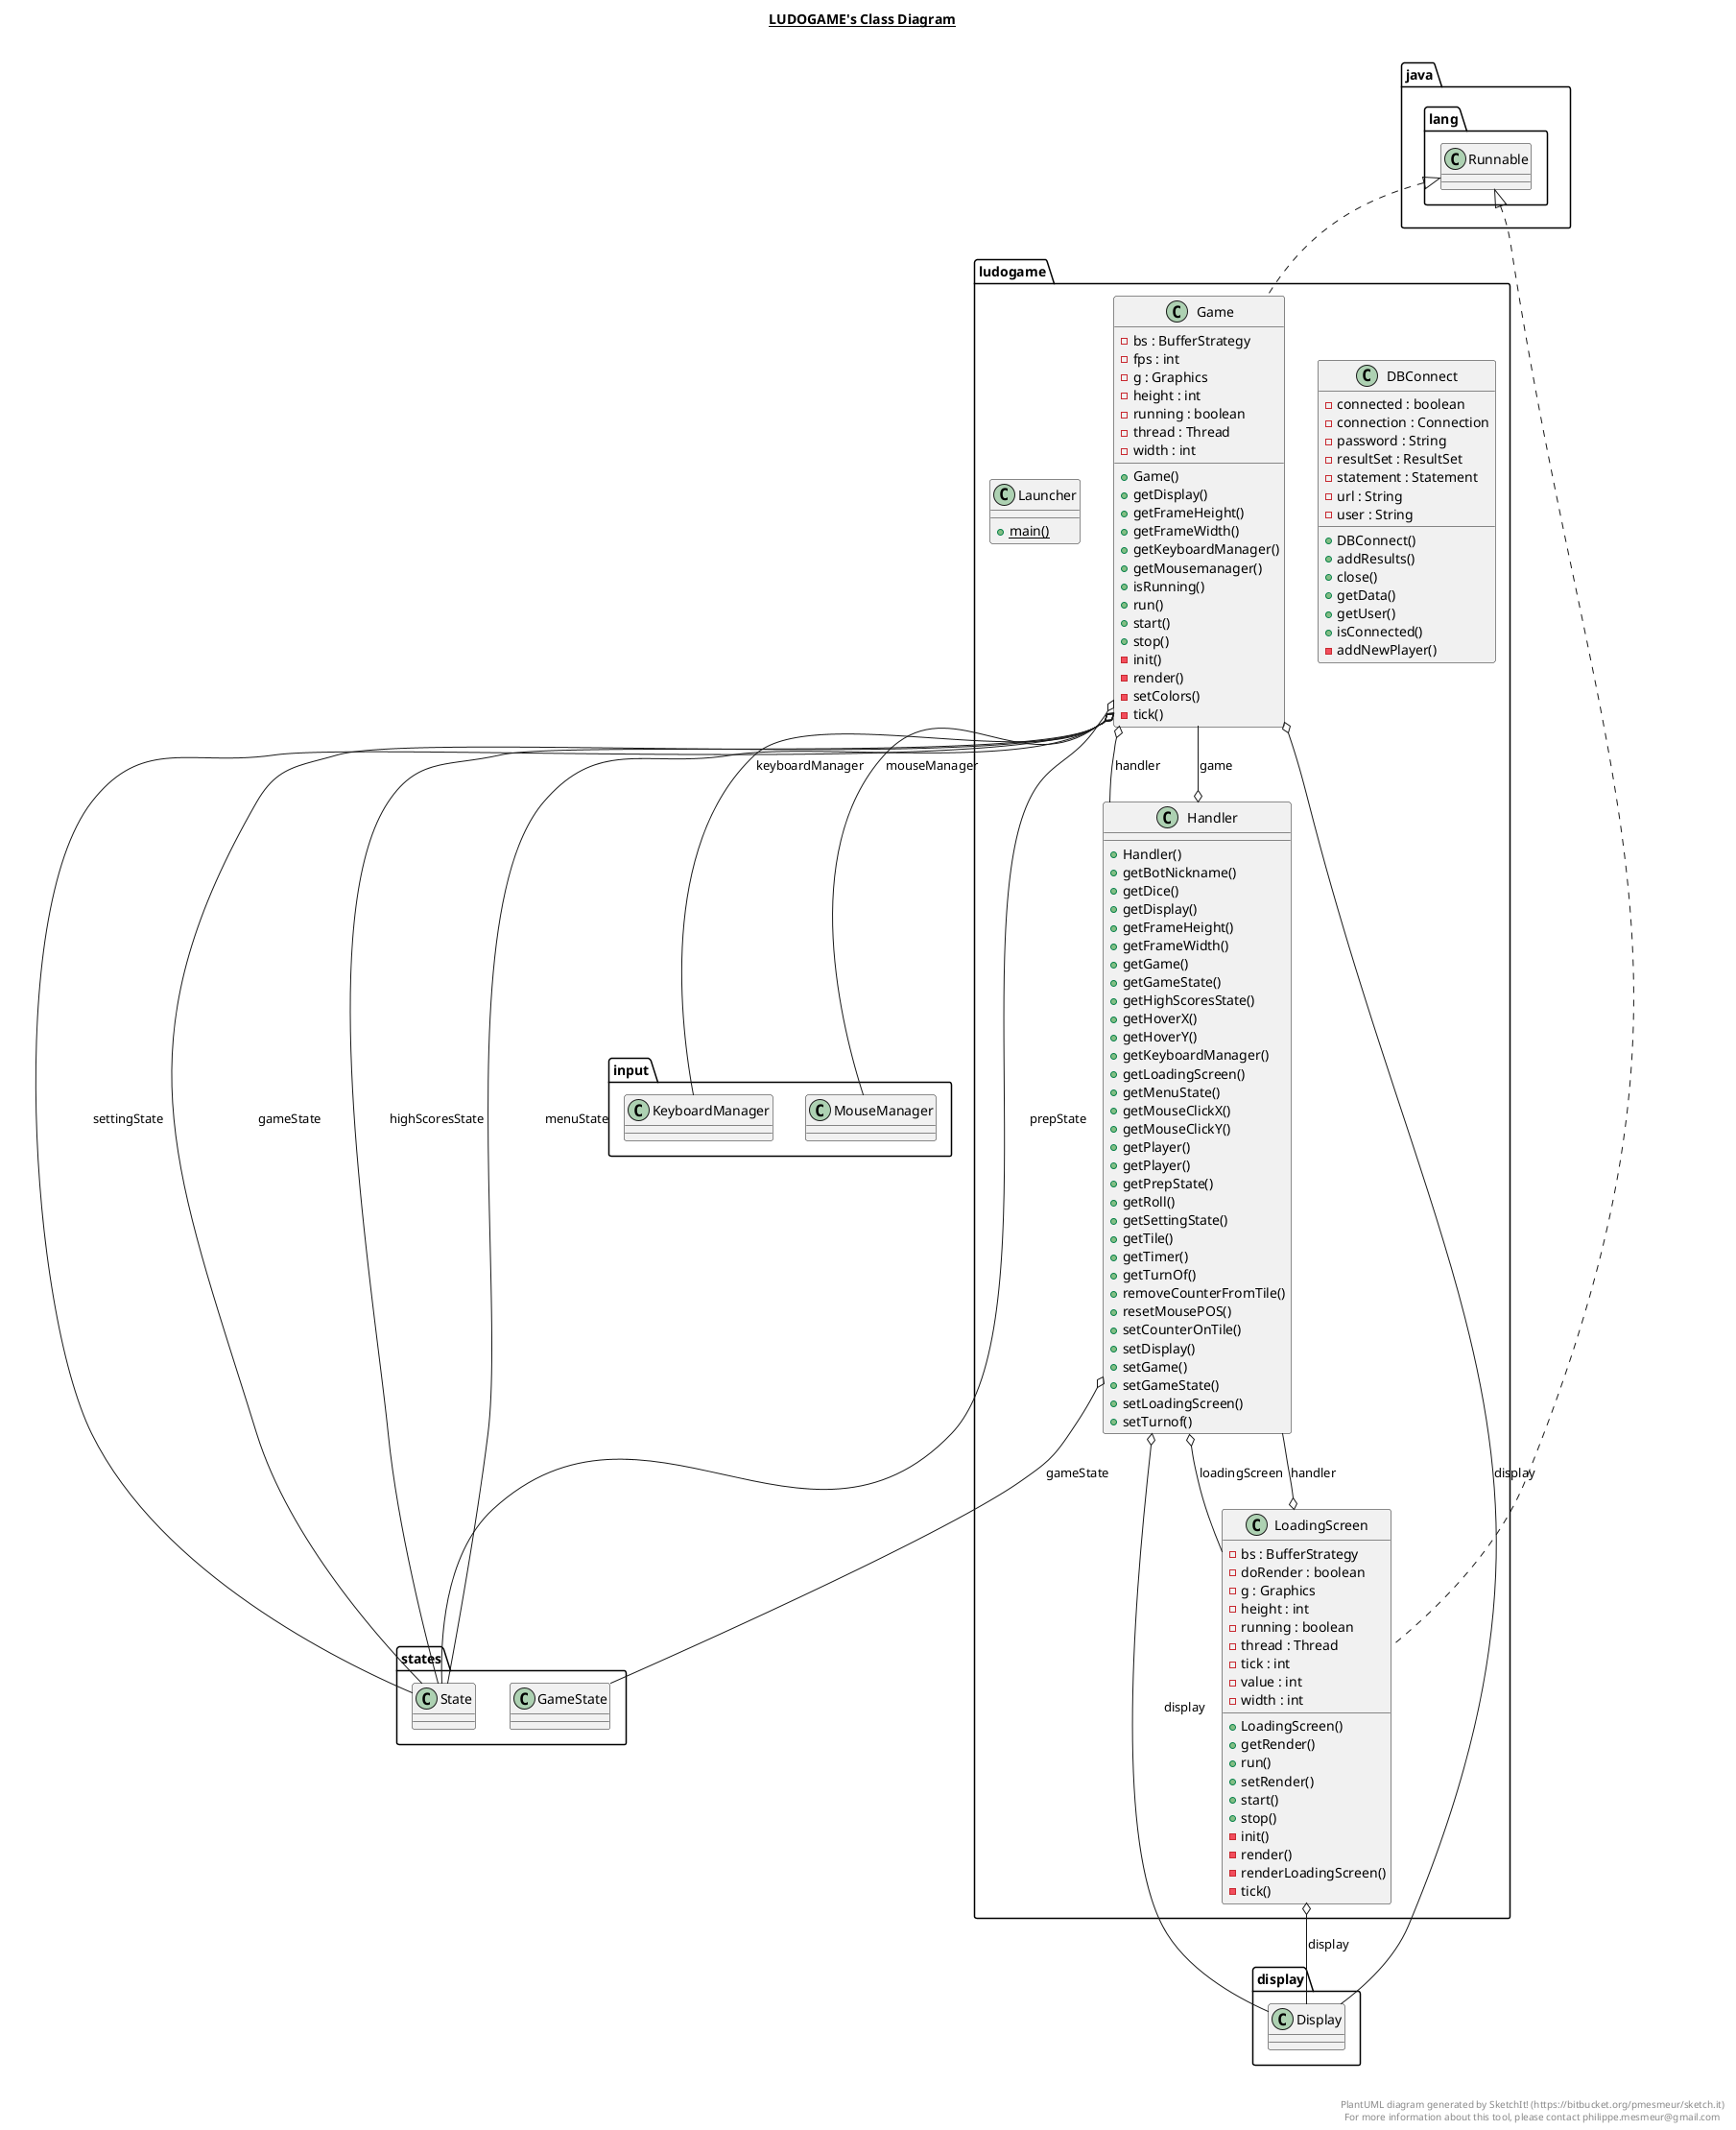 @startuml

title __LUDOGAME's Class Diagram__\n

  namespace ludogame {
    class ludogame.DBConnect {
        - connected : boolean
        - connection : Connection
        - password : String
        - resultSet : ResultSet
        - statement : Statement
        - url : String
        - user : String
        + DBConnect()
        + addResults()
        + close()
        + getData()
        + getUser()
        + isConnected()
        - addNewPlayer()
    }
  }
  

  namespace ludogame {
    class ludogame.Game {
        - bs : BufferStrategy
        - fps : int
        - g : Graphics
        - height : int
        - running : boolean
        - thread : Thread
        - width : int
        + Game()
        + getDisplay()
        + getFrameHeight()
        + getFrameWidth()
        + getKeyboardManager()
        + getMousemanager()
        + isRunning()
        + run()
        + start()
        + stop()
        - init()
        - render()
        - setColors()
        - tick()
    }
  }
  

  namespace ludogame {
    class ludogame.Handler {
        + Handler()
        + getBotNickname()
        + getDice()
        + getDisplay()
        + getFrameHeight()
        + getFrameWidth()
        + getGame()
        + getGameState()
        + getHighScoresState()
        + getHoverX()
        + getHoverY()
        + getKeyboardManager()
        + getLoadingScreen()
        + getMenuState()
        + getMouseClickX()
        + getMouseClickY()
        + getPlayer()
        + getPlayer()
        + getPrepState()
        + getRoll()
        + getSettingState()
        + getTile()
        + getTimer()
        + getTurnOf()
        + removeCounterFromTile()
        + resetMousePOS()
        + setCounterOnTile()
        + setDisplay()
        + setGame()
        + setGameState()
        + setLoadingScreen()
        + setTurnof()
    }
  }
  

  namespace ludogame {
    class ludogame.Launcher {
        {static} + main()
    }
  }
  

  namespace ludogame {
    class ludogame.LoadingScreen {
        - bs : BufferStrategy
        - doRender : boolean
        - g : Graphics
        - height : int
        - running : boolean
        - thread : Thread
        - tick : int
        - value : int
        - width : int
        + LoadingScreen()
        + getRender()
        + run()
        + setRender()
        + start()
        + stop()
        - init()
        - render()
        - renderLoadingScreen()
        - tick()
    }
  }
  

  ludogame.Game .up.|> java.lang.Runnable
  ludogame.Game o-- states.State : gameState
  ludogame.Game o-- states.State : highScoresState
  ludogame.Game o-- states.State : menuState
  ludogame.Game o-- states.State : prepState
  ludogame.Game o-- states.State : settingState
  ludogame.Game o-- display.Display : display
  ludogame.Game o-- ludogame.Handler : handler
  ludogame.Game o-- input.KeyboardManager : keyboardManager
  ludogame.Game o-- input.MouseManager : mouseManager
  ludogame.Handler o-- display.Display : display
  ludogame.Handler o-- ludogame.Game : game
  ludogame.Handler o-- states.GameState : gameState
  ludogame.Handler o-- ludogame.LoadingScreen : loadingScreen
  ludogame.LoadingScreen .up.|> java.lang.Runnable
  ludogame.LoadingScreen o-- display.Display : display
  ludogame.LoadingScreen o-- ludogame.Handler : handler


right footer


PlantUML diagram generated by SketchIt! (https://bitbucket.org/pmesmeur/sketch.it)
For more information about this tool, please contact philippe.mesmeur@gmail.com
endfooter

@enduml
